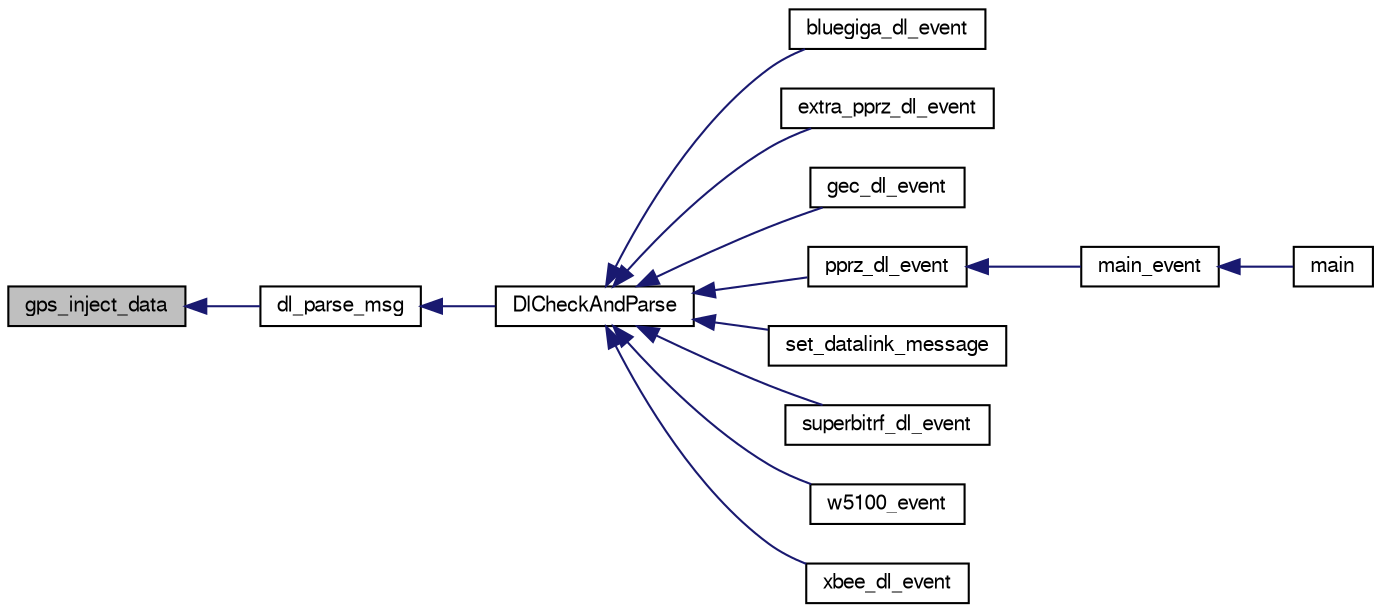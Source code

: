 digraph "gps_inject_data"
{
  edge [fontname="FreeSans",fontsize="10",labelfontname="FreeSans",labelfontsize="10"];
  node [fontname="FreeSans",fontsize="10",shape=record];
  rankdir="LR";
  Node1 [label="gps_inject_data",height=0.2,width=0.4,color="black", fillcolor="grey75", style="filled", fontcolor="black"];
  Node1 -> Node2 [dir="back",color="midnightblue",fontsize="10",style="solid",fontname="FreeSans"];
  Node2 [label="dl_parse_msg",height=0.2,width=0.4,color="black", fillcolor="white", style="filled",URL="$datalink_8c.html#a8622e4eaf1529d8c64af55c0d05dadbe",tooltip="Should be called when chars are available in dl_buffer. "];
  Node2 -> Node3 [dir="back",color="midnightblue",fontsize="10",style="solid",fontname="FreeSans"];
  Node3 [label="DlCheckAndParse",height=0.2,width=0.4,color="black", fillcolor="white", style="filled",URL="$datalink_8h.html#aa9106add8d47671f6ebb3d8321813611",tooltip="Check for new message and parse. "];
  Node3 -> Node4 [dir="back",color="midnightblue",fontsize="10",style="solid",fontname="FreeSans"];
  Node4 [label="bluegiga_dl_event",height=0.2,width=0.4,color="black", fillcolor="white", style="filled",URL="$bluegiga__dl_8h.html#a921065e8139e27fbe413ef7459ed51b3",tooltip="Datalink Event. "];
  Node3 -> Node5 [dir="back",color="midnightblue",fontsize="10",style="solid",fontname="FreeSans"];
  Node5 [label="extra_pprz_dl_event",height=0.2,width=0.4,color="black", fillcolor="white", style="filled",URL="$extra__pprz__dl_8h.html#a95b5d2651fd6a78c616fe9ca1f556568",tooltip="Datalink Event. "];
  Node3 -> Node6 [dir="back",color="midnightblue",fontsize="10",style="solid",fontname="FreeSans"];
  Node6 [label="gec_dl_event",height=0.2,width=0.4,color="black", fillcolor="white", style="filled",URL="$gec__dl_8h.html#a7645c559a6c4a5f611acab677af4a579",tooltip="Datalink Event. "];
  Node3 -> Node7 [dir="back",color="midnightblue",fontsize="10",style="solid",fontname="FreeSans"];
  Node7 [label="pprz_dl_event",height=0.2,width=0.4,color="black", fillcolor="white", style="filled",URL="$pprz__dl_8h.html#adfe1564dac687b426549de7dfe029931",tooltip="Datalink Event. "];
  Node7 -> Node8 [dir="back",color="midnightblue",fontsize="10",style="solid",fontname="FreeSans"];
  Node8 [label="main_event",height=0.2,width=0.4,color="black", fillcolor="white", style="filled",URL="$setup__actuators_8c.html#a319a645047f275499aa30b0bc08c6e10"];
  Node8 -> Node9 [dir="back",color="midnightblue",fontsize="10",style="solid",fontname="FreeSans"];
  Node9 [label="main",height=0.2,width=0.4,color="black", fillcolor="white", style="filled",URL="$setup__actuators_8c.html#a840291bc02cba5474a4cb46a9b9566fe"];
  Node3 -> Node10 [dir="back",color="midnightblue",fontsize="10",style="solid",fontname="FreeSans"];
  Node10 [label="set_datalink_message",height=0.2,width=0.4,color="black", fillcolor="white", style="filled",URL="$sim__ap_8c.html#ad664061534694a2babfff03cfc5977f7"];
  Node3 -> Node11 [dir="back",color="midnightblue",fontsize="10",style="solid",fontname="FreeSans"];
  Node11 [label="superbitrf_dl_event",height=0.2,width=0.4,color="black", fillcolor="white", style="filled",URL="$subsystems_2datalink_2superbitrf_8h.html#a06a950af7255fea459d7c6de8c8c0cad",tooltip="The superbitrf datalink event call. "];
  Node3 -> Node12 [dir="back",color="midnightblue",fontsize="10",style="solid",fontname="FreeSans"];
  Node12 [label="w5100_event",height=0.2,width=0.4,color="black", fillcolor="white", style="filled",URL="$w5100_8h.html#a7266971e7bc00efad150ab73bbfc8c29"];
  Node3 -> Node13 [dir="back",color="midnightblue",fontsize="10",style="solid",fontname="FreeSans"];
  Node13 [label="xbee_dl_event",height=0.2,width=0.4,color="black", fillcolor="white", style="filled",URL="$xbee__dl_8h.html#ae70130a34c8efc48df440e2b410793c6",tooltip="Datalink Event. "];
}
